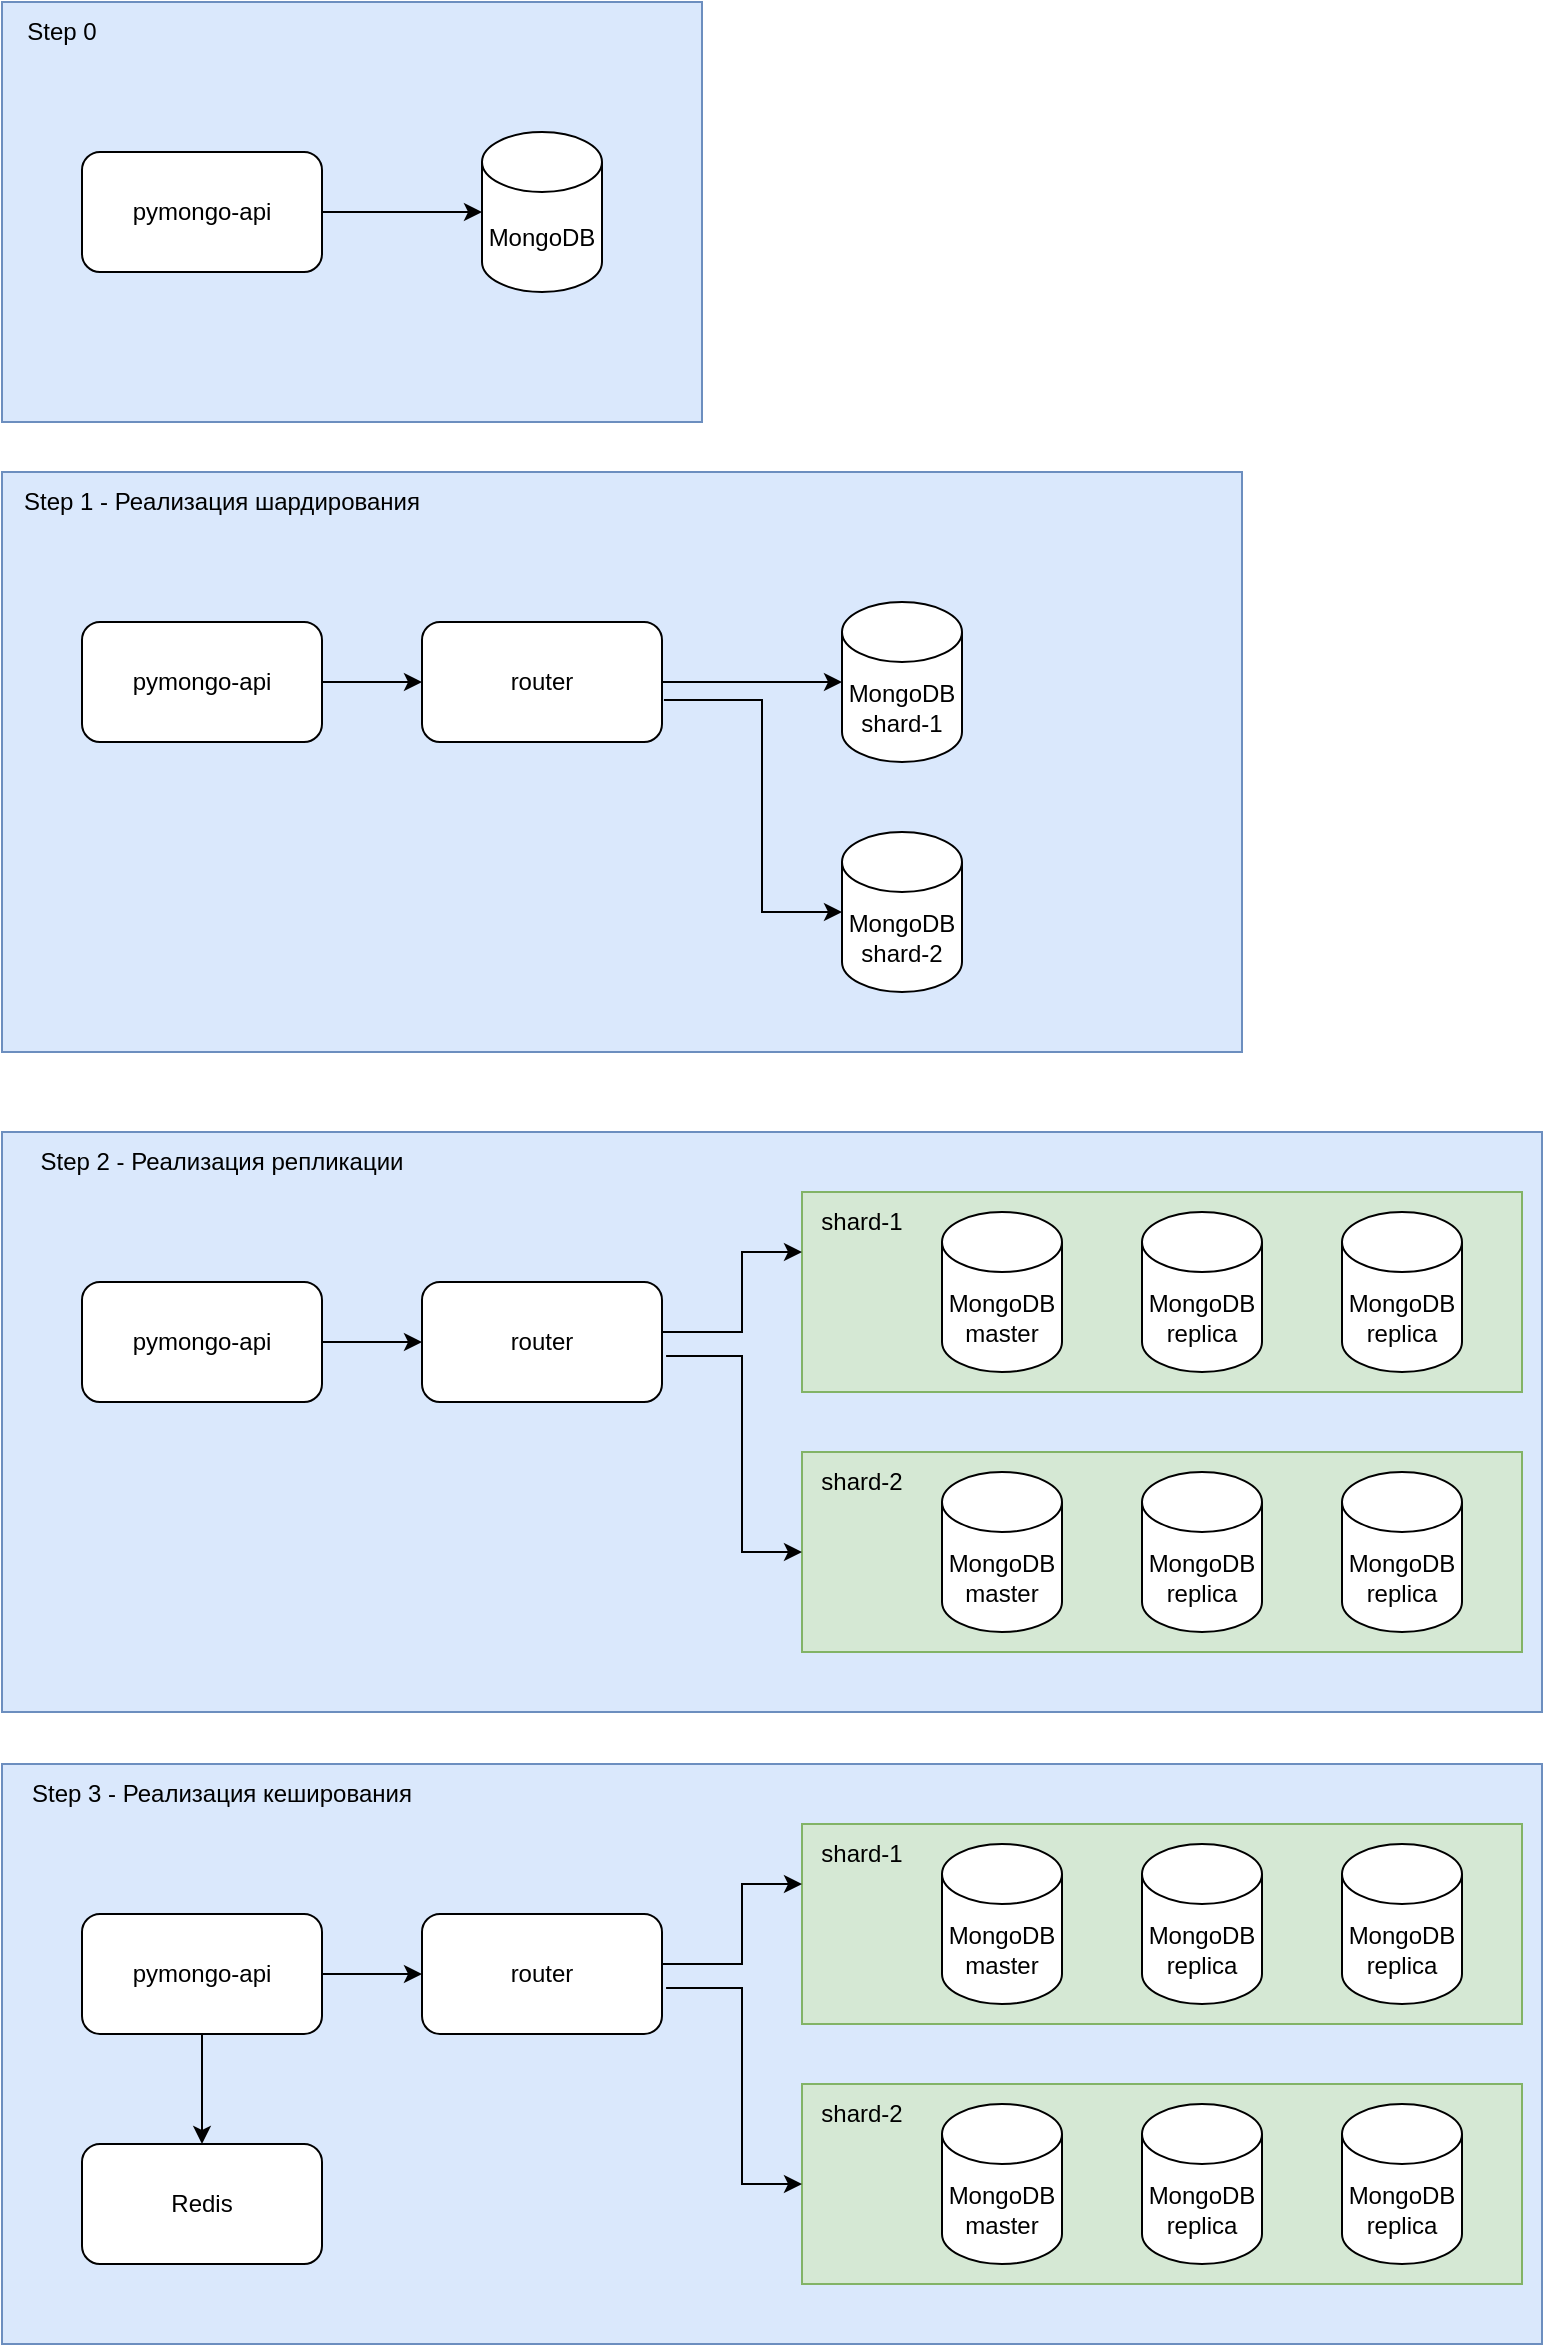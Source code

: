 <mxfile version="26.1.1">
  <diagram name="Page-1" id="-H_mtQnk-PTXWXPvYvuk">
    <mxGraphModel dx="1026" dy="772" grid="1" gridSize="10" guides="1" tooltips="1" connect="1" arrows="1" fold="1" page="1" pageScale="1" pageWidth="1169" pageHeight="827" math="0" shadow="0">
      <root>
        <mxCell id="0" />
        <mxCell id="1" parent="0" />
        <mxCell id="T-1IKPO_VryDFFwbFND8-1" value="" style="rounded=0;whiteSpace=wrap;html=1;fillColor=#dae8fc;strokeColor=#6c8ebf;" parent="1" vertex="1">
          <mxGeometry x="320" y="215" width="350" height="210" as="geometry" />
        </mxCell>
        <mxCell id="zA23MoTUsTF4_91t8viU-2" value="MongoDB" style="shape=cylinder3;whiteSpace=wrap;html=1;boundedLbl=1;backgroundOutline=1;size=15;" parent="1" vertex="1">
          <mxGeometry x="560" y="280" width="60" height="80" as="geometry" />
        </mxCell>
        <mxCell id="zA23MoTUsTF4_91t8viU-3" value="pymongo-api" style="rounded=1;whiteSpace=wrap;html=1;" parent="1" vertex="1">
          <mxGeometry x="360" y="290" width="120" height="60" as="geometry" />
        </mxCell>
        <mxCell id="zA23MoTUsTF4_91t8viU-4" style="edgeStyle=orthogonalEdgeStyle;rounded=0;orthogonalLoop=1;jettySize=auto;html=1;exitX=1;exitY=0.5;exitDx=0;exitDy=0;entryX=0;entryY=0.5;entryDx=0;entryDy=0;entryPerimeter=0;" parent="1" source="zA23MoTUsTF4_91t8viU-3" target="zA23MoTUsTF4_91t8viU-2" edge="1">
          <mxGeometry relative="1" as="geometry" />
        </mxCell>
        <mxCell id="T-1IKPO_VryDFFwbFND8-2" value="Step 0" style="text;html=1;align=center;verticalAlign=middle;whiteSpace=wrap;rounded=0;" parent="1" vertex="1">
          <mxGeometry x="320" y="215" width="60" height="30" as="geometry" />
        </mxCell>
        <mxCell id="T-1IKPO_VryDFFwbFND8-3" value="" style="rounded=0;whiteSpace=wrap;html=1;fillColor=#dae8fc;strokeColor=#6c8ebf;" parent="1" vertex="1">
          <mxGeometry x="320" y="450" width="620" height="290" as="geometry" />
        </mxCell>
        <mxCell id="T-1IKPO_VryDFFwbFND8-4" value="MongoDB&lt;div&gt;shard-1&lt;/div&gt;" style="shape=cylinder3;whiteSpace=wrap;html=1;boundedLbl=1;backgroundOutline=1;size=15;" parent="1" vertex="1">
          <mxGeometry x="740" y="515" width="60" height="80" as="geometry" />
        </mxCell>
        <mxCell id="T-1IKPO_VryDFFwbFND8-5" value="pymongo-api" style="rounded=1;whiteSpace=wrap;html=1;" parent="1" vertex="1">
          <mxGeometry x="360" y="525" width="120" height="60" as="geometry" />
        </mxCell>
        <mxCell id="T-1IKPO_VryDFFwbFND8-7" value="Step 1 - Реализация шардирования" style="text;html=1;align=center;verticalAlign=middle;whiteSpace=wrap;rounded=0;" parent="1" vertex="1">
          <mxGeometry x="320" y="450" width="220" height="30" as="geometry" />
        </mxCell>
        <mxCell id="T-1IKPO_VryDFFwbFND8-8" value="MongoDB&lt;div&gt;shard-2&lt;/div&gt;" style="shape=cylinder3;whiteSpace=wrap;html=1;boundedLbl=1;backgroundOutline=1;size=15;" parent="1" vertex="1">
          <mxGeometry x="740" y="630" width="60" height="80" as="geometry" />
        </mxCell>
        <mxCell id="T-1IKPO_VryDFFwbFND8-17" value="router" style="rounded=1;whiteSpace=wrap;html=1;" parent="1" vertex="1">
          <mxGeometry x="530" y="525" width="120" height="60" as="geometry" />
        </mxCell>
        <mxCell id="T-1IKPO_VryDFFwbFND8-18" value="" style="endArrow=classic;html=1;rounded=0;exitX=1;exitY=0.5;exitDx=0;exitDy=0;entryX=0;entryY=0.5;entryDx=0;entryDy=0;" parent="1" source="T-1IKPO_VryDFFwbFND8-5" target="T-1IKPO_VryDFFwbFND8-17" edge="1">
          <mxGeometry width="50" height="50" relative="1" as="geometry">
            <mxPoint x="490" y="730" as="sourcePoint" />
            <mxPoint x="540" y="680" as="targetPoint" />
          </mxGeometry>
        </mxCell>
        <mxCell id="T-1IKPO_VryDFFwbFND8-19" value="" style="endArrow=classic;html=1;rounded=0;entryX=0;entryY=0.5;entryDx=0;entryDy=0;entryPerimeter=0;" parent="1" target="T-1IKPO_VryDFFwbFND8-4" edge="1">
          <mxGeometry width="50" height="50" relative="1" as="geometry">
            <mxPoint x="650" y="555" as="sourcePoint" />
            <mxPoint x="540" y="565" as="targetPoint" />
          </mxGeometry>
        </mxCell>
        <mxCell id="T-1IKPO_VryDFFwbFND8-20" value="" style="endArrow=classic;html=1;rounded=0;entryX=0;entryY=0.5;entryDx=0;entryDy=0;entryPerimeter=0;exitX=1.008;exitY=0.65;exitDx=0;exitDy=0;exitPerimeter=0;" parent="1" source="T-1IKPO_VryDFFwbFND8-17" target="T-1IKPO_VryDFFwbFND8-8" edge="1">
          <mxGeometry width="50" height="50" relative="1" as="geometry">
            <mxPoint x="660" y="565" as="sourcePoint" />
            <mxPoint x="750" y="565" as="targetPoint" />
            <Array as="points">
              <mxPoint x="700" y="564" />
              <mxPoint x="700" y="670" />
            </Array>
          </mxGeometry>
        </mxCell>
        <mxCell id="T-1IKPO_VryDFFwbFND8-30" value="" style="rounded=0;whiteSpace=wrap;html=1;fillColor=#dae8fc;strokeColor=#6c8ebf;" parent="1" vertex="1">
          <mxGeometry x="320" y="780" width="770" height="290" as="geometry" />
        </mxCell>
        <mxCell id="T-1IKPO_VryDFFwbFND8-32" value="pymongo-api" style="rounded=1;whiteSpace=wrap;html=1;" parent="1" vertex="1">
          <mxGeometry x="360" y="855" width="120" height="60" as="geometry" />
        </mxCell>
        <mxCell id="T-1IKPO_VryDFFwbFND8-33" value="Step 2 - Реализация репликации" style="text;html=1;align=center;verticalAlign=middle;whiteSpace=wrap;rounded=0;" parent="1" vertex="1">
          <mxGeometry x="320" y="780" width="220" height="30" as="geometry" />
        </mxCell>
        <mxCell id="T-1IKPO_VryDFFwbFND8-35" value="router" style="rounded=1;whiteSpace=wrap;html=1;" parent="1" vertex="1">
          <mxGeometry x="530" y="855" width="120" height="60" as="geometry" />
        </mxCell>
        <mxCell id="T-1IKPO_VryDFFwbFND8-36" value="" style="endArrow=classic;html=1;rounded=0;exitX=1;exitY=0.5;exitDx=0;exitDy=0;entryX=0;entryY=0.5;entryDx=0;entryDy=0;" parent="1" source="T-1IKPO_VryDFFwbFND8-32" target="T-1IKPO_VryDFFwbFND8-35" edge="1">
          <mxGeometry width="50" height="50" relative="1" as="geometry">
            <mxPoint x="490" y="1060" as="sourcePoint" />
            <mxPoint x="540" y="1010" as="targetPoint" />
          </mxGeometry>
        </mxCell>
        <mxCell id="T-1IKPO_VryDFFwbFND8-39" value="" style="rounded=0;whiteSpace=wrap;html=1;fillColor=#d5e8d4;strokeColor=#82b366;" parent="1" vertex="1">
          <mxGeometry x="720" y="810" width="360" height="100" as="geometry" />
        </mxCell>
        <mxCell id="T-1IKPO_VryDFFwbFND8-40" value="" style="rounded=0;whiteSpace=wrap;html=1;fillColor=#d5e8d4;strokeColor=#82b366;" parent="1" vertex="1">
          <mxGeometry x="720" y="940" width="360" height="100" as="geometry" />
        </mxCell>
        <mxCell id="T-1IKPO_VryDFFwbFND8-41" value="shard-1" style="text;html=1;align=center;verticalAlign=middle;whiteSpace=wrap;rounded=0;" parent="1" vertex="1">
          <mxGeometry x="720" y="810" width="60" height="30" as="geometry" />
        </mxCell>
        <mxCell id="T-1IKPO_VryDFFwbFND8-42" value="shard-2" style="text;html=1;align=center;verticalAlign=middle;whiteSpace=wrap;rounded=0;" parent="1" vertex="1">
          <mxGeometry x="720" y="940" width="60" height="30" as="geometry" />
        </mxCell>
        <mxCell id="T-1IKPO_VryDFFwbFND8-34" value="MongoDB&lt;div&gt;master&lt;/div&gt;" style="shape=cylinder3;whiteSpace=wrap;html=1;boundedLbl=1;backgroundOutline=1;size=15;" parent="1" vertex="1">
          <mxGeometry x="790" y="820" width="60" height="80" as="geometry" />
        </mxCell>
        <mxCell id="T-1IKPO_VryDFFwbFND8-43" value="MongoDB&lt;div&gt;replica&lt;/div&gt;" style="shape=cylinder3;whiteSpace=wrap;html=1;boundedLbl=1;backgroundOutline=1;size=15;" parent="1" vertex="1">
          <mxGeometry x="890" y="820" width="60" height="80" as="geometry" />
        </mxCell>
        <mxCell id="T-1IKPO_VryDFFwbFND8-44" value="MongoDB&lt;div&gt;replica&lt;/div&gt;" style="shape=cylinder3;whiteSpace=wrap;html=1;boundedLbl=1;backgroundOutline=1;size=15;" parent="1" vertex="1">
          <mxGeometry x="990" y="820" width="60" height="80" as="geometry" />
        </mxCell>
        <mxCell id="T-1IKPO_VryDFFwbFND8-45" value="MongoDB&lt;div&gt;master&lt;/div&gt;" style="shape=cylinder3;whiteSpace=wrap;html=1;boundedLbl=1;backgroundOutline=1;size=15;" parent="1" vertex="1">
          <mxGeometry x="790" y="950" width="60" height="80" as="geometry" />
        </mxCell>
        <mxCell id="T-1IKPO_VryDFFwbFND8-46" value="MongoDB&lt;div&gt;replica&lt;/div&gt;" style="shape=cylinder3;whiteSpace=wrap;html=1;boundedLbl=1;backgroundOutline=1;size=15;" parent="1" vertex="1">
          <mxGeometry x="890" y="950" width="60" height="80" as="geometry" />
        </mxCell>
        <mxCell id="T-1IKPO_VryDFFwbFND8-47" value="MongoDB&lt;div&gt;replica&lt;/div&gt;" style="shape=cylinder3;whiteSpace=wrap;html=1;boundedLbl=1;backgroundOutline=1;size=15;" parent="1" vertex="1">
          <mxGeometry x="990" y="950" width="60" height="80" as="geometry" />
        </mxCell>
        <mxCell id="T-1IKPO_VryDFFwbFND8-48" value="" style="endArrow=classic;html=1;rounded=0;entryX=0;entryY=1;entryDx=0;entryDy=0;" parent="1" target="T-1IKPO_VryDFFwbFND8-41" edge="1">
          <mxGeometry width="50" height="50" relative="1" as="geometry">
            <mxPoint x="650" y="880" as="sourcePoint" />
            <mxPoint x="700" y="830" as="targetPoint" />
            <Array as="points">
              <mxPoint x="690" y="880" />
              <mxPoint x="690" y="840" />
            </Array>
          </mxGeometry>
        </mxCell>
        <mxCell id="T-1IKPO_VryDFFwbFND8-49" value="" style="endArrow=classic;html=1;rounded=0;entryX=0;entryY=0.5;entryDx=0;entryDy=0;exitX=1.017;exitY=0.617;exitDx=0;exitDy=0;exitPerimeter=0;" parent="1" source="T-1IKPO_VryDFFwbFND8-35" target="T-1IKPO_VryDFFwbFND8-40" edge="1">
          <mxGeometry width="50" height="50" relative="1" as="geometry">
            <mxPoint x="610" y="970" as="sourcePoint" />
            <mxPoint x="660" y="920" as="targetPoint" />
            <Array as="points">
              <mxPoint x="690" y="892" />
              <mxPoint x="690" y="990" />
            </Array>
          </mxGeometry>
        </mxCell>
        <mxCell id="T-1IKPO_VryDFFwbFND8-50" value="" style="rounded=0;whiteSpace=wrap;html=1;fillColor=#dae8fc;strokeColor=#6c8ebf;" parent="1" vertex="1">
          <mxGeometry x="320" y="1096" width="770" height="290" as="geometry" />
        </mxCell>
        <mxCell id="T-1IKPO_VryDFFwbFND8-51" value="pymongo-api" style="rounded=1;whiteSpace=wrap;html=1;" parent="1" vertex="1">
          <mxGeometry x="360" y="1171" width="120" height="60" as="geometry" />
        </mxCell>
        <mxCell id="T-1IKPO_VryDFFwbFND8-52" value="Step 3 - Реализация кеширования" style="text;html=1;align=center;verticalAlign=middle;whiteSpace=wrap;rounded=0;" parent="1" vertex="1">
          <mxGeometry x="320" y="1096" width="220" height="30" as="geometry" />
        </mxCell>
        <mxCell id="T-1IKPO_VryDFFwbFND8-53" value="router" style="rounded=1;whiteSpace=wrap;html=1;" parent="1" vertex="1">
          <mxGeometry x="530" y="1171" width="120" height="60" as="geometry" />
        </mxCell>
        <mxCell id="T-1IKPO_VryDFFwbFND8-54" value="" style="endArrow=classic;html=1;rounded=0;exitX=1;exitY=0.5;exitDx=0;exitDy=0;entryX=0;entryY=0.5;entryDx=0;entryDy=0;" parent="1" source="T-1IKPO_VryDFFwbFND8-51" target="T-1IKPO_VryDFFwbFND8-53" edge="1">
          <mxGeometry width="50" height="50" relative="1" as="geometry">
            <mxPoint x="490" y="1376" as="sourcePoint" />
            <mxPoint x="540" y="1326" as="targetPoint" />
          </mxGeometry>
        </mxCell>
        <mxCell id="T-1IKPO_VryDFFwbFND8-55" value="" style="rounded=0;whiteSpace=wrap;html=1;fillColor=#d5e8d4;strokeColor=#82b366;" parent="1" vertex="1">
          <mxGeometry x="720" y="1126" width="360" height="100" as="geometry" />
        </mxCell>
        <mxCell id="T-1IKPO_VryDFFwbFND8-56" value="" style="rounded=0;whiteSpace=wrap;html=1;fillColor=#d5e8d4;strokeColor=#82b366;" parent="1" vertex="1">
          <mxGeometry x="720" y="1256" width="360" height="100" as="geometry" />
        </mxCell>
        <mxCell id="T-1IKPO_VryDFFwbFND8-57" value="shard-1" style="text;html=1;align=center;verticalAlign=middle;whiteSpace=wrap;rounded=0;" parent="1" vertex="1">
          <mxGeometry x="720" y="1126" width="60" height="30" as="geometry" />
        </mxCell>
        <mxCell id="T-1IKPO_VryDFFwbFND8-58" value="shard-2" style="text;html=1;align=center;verticalAlign=middle;whiteSpace=wrap;rounded=0;" parent="1" vertex="1">
          <mxGeometry x="720" y="1256" width="60" height="30" as="geometry" />
        </mxCell>
        <mxCell id="T-1IKPO_VryDFFwbFND8-59" value="MongoDB&lt;div&gt;master&lt;/div&gt;" style="shape=cylinder3;whiteSpace=wrap;html=1;boundedLbl=1;backgroundOutline=1;size=15;" parent="1" vertex="1">
          <mxGeometry x="790" y="1136" width="60" height="80" as="geometry" />
        </mxCell>
        <mxCell id="T-1IKPO_VryDFFwbFND8-60" value="MongoDB&lt;div&gt;replica&lt;/div&gt;" style="shape=cylinder3;whiteSpace=wrap;html=1;boundedLbl=1;backgroundOutline=1;size=15;" parent="1" vertex="1">
          <mxGeometry x="890" y="1136" width="60" height="80" as="geometry" />
        </mxCell>
        <mxCell id="T-1IKPO_VryDFFwbFND8-61" value="MongoDB&lt;div&gt;replica&lt;/div&gt;" style="shape=cylinder3;whiteSpace=wrap;html=1;boundedLbl=1;backgroundOutline=1;size=15;" parent="1" vertex="1">
          <mxGeometry x="990" y="1136" width="60" height="80" as="geometry" />
        </mxCell>
        <mxCell id="T-1IKPO_VryDFFwbFND8-62" value="MongoDB&lt;div&gt;master&lt;/div&gt;" style="shape=cylinder3;whiteSpace=wrap;html=1;boundedLbl=1;backgroundOutline=1;size=15;" parent="1" vertex="1">
          <mxGeometry x="790" y="1266" width="60" height="80" as="geometry" />
        </mxCell>
        <mxCell id="T-1IKPO_VryDFFwbFND8-63" value="MongoDB&lt;div&gt;replica&lt;/div&gt;" style="shape=cylinder3;whiteSpace=wrap;html=1;boundedLbl=1;backgroundOutline=1;size=15;" parent="1" vertex="1">
          <mxGeometry x="890" y="1266" width="60" height="80" as="geometry" />
        </mxCell>
        <mxCell id="T-1IKPO_VryDFFwbFND8-64" value="MongoDB&lt;div&gt;replica&lt;/div&gt;" style="shape=cylinder3;whiteSpace=wrap;html=1;boundedLbl=1;backgroundOutline=1;size=15;" parent="1" vertex="1">
          <mxGeometry x="990" y="1266" width="60" height="80" as="geometry" />
        </mxCell>
        <mxCell id="T-1IKPO_VryDFFwbFND8-65" value="" style="endArrow=classic;html=1;rounded=0;entryX=0;entryY=1;entryDx=0;entryDy=0;" parent="1" target="T-1IKPO_VryDFFwbFND8-57" edge="1">
          <mxGeometry width="50" height="50" relative="1" as="geometry">
            <mxPoint x="650" y="1196" as="sourcePoint" />
            <mxPoint x="700" y="1146" as="targetPoint" />
            <Array as="points">
              <mxPoint x="690" y="1196" />
              <mxPoint x="690" y="1156" />
            </Array>
          </mxGeometry>
        </mxCell>
        <mxCell id="T-1IKPO_VryDFFwbFND8-66" value="" style="endArrow=classic;html=1;rounded=0;entryX=0;entryY=0.5;entryDx=0;entryDy=0;exitX=1.017;exitY=0.617;exitDx=0;exitDy=0;exitPerimeter=0;" parent="1" source="T-1IKPO_VryDFFwbFND8-53" target="T-1IKPO_VryDFFwbFND8-56" edge="1">
          <mxGeometry width="50" height="50" relative="1" as="geometry">
            <mxPoint x="610" y="1286" as="sourcePoint" />
            <mxPoint x="660" y="1236" as="targetPoint" />
            <Array as="points">
              <mxPoint x="690" y="1208" />
              <mxPoint x="690" y="1306" />
            </Array>
          </mxGeometry>
        </mxCell>
        <mxCell id="T-1IKPO_VryDFFwbFND8-67" value="Redis" style="rounded=1;whiteSpace=wrap;html=1;" parent="1" vertex="1">
          <mxGeometry x="360" y="1286" width="120" height="60" as="geometry" />
        </mxCell>
        <mxCell id="T-1IKPO_VryDFFwbFND8-69" value="" style="endArrow=classic;html=1;rounded=0;entryX=0.5;entryY=0;entryDx=0;entryDy=0;" parent="1" source="T-1IKPO_VryDFFwbFND8-51" target="T-1IKPO_VryDFFwbFND8-67" edge="1">
          <mxGeometry width="50" height="50" relative="1" as="geometry">
            <mxPoint x="410" y="1236" as="sourcePoint" />
            <mxPoint x="460" y="1186" as="targetPoint" />
          </mxGeometry>
        </mxCell>
      </root>
    </mxGraphModel>
  </diagram>
</mxfile>
